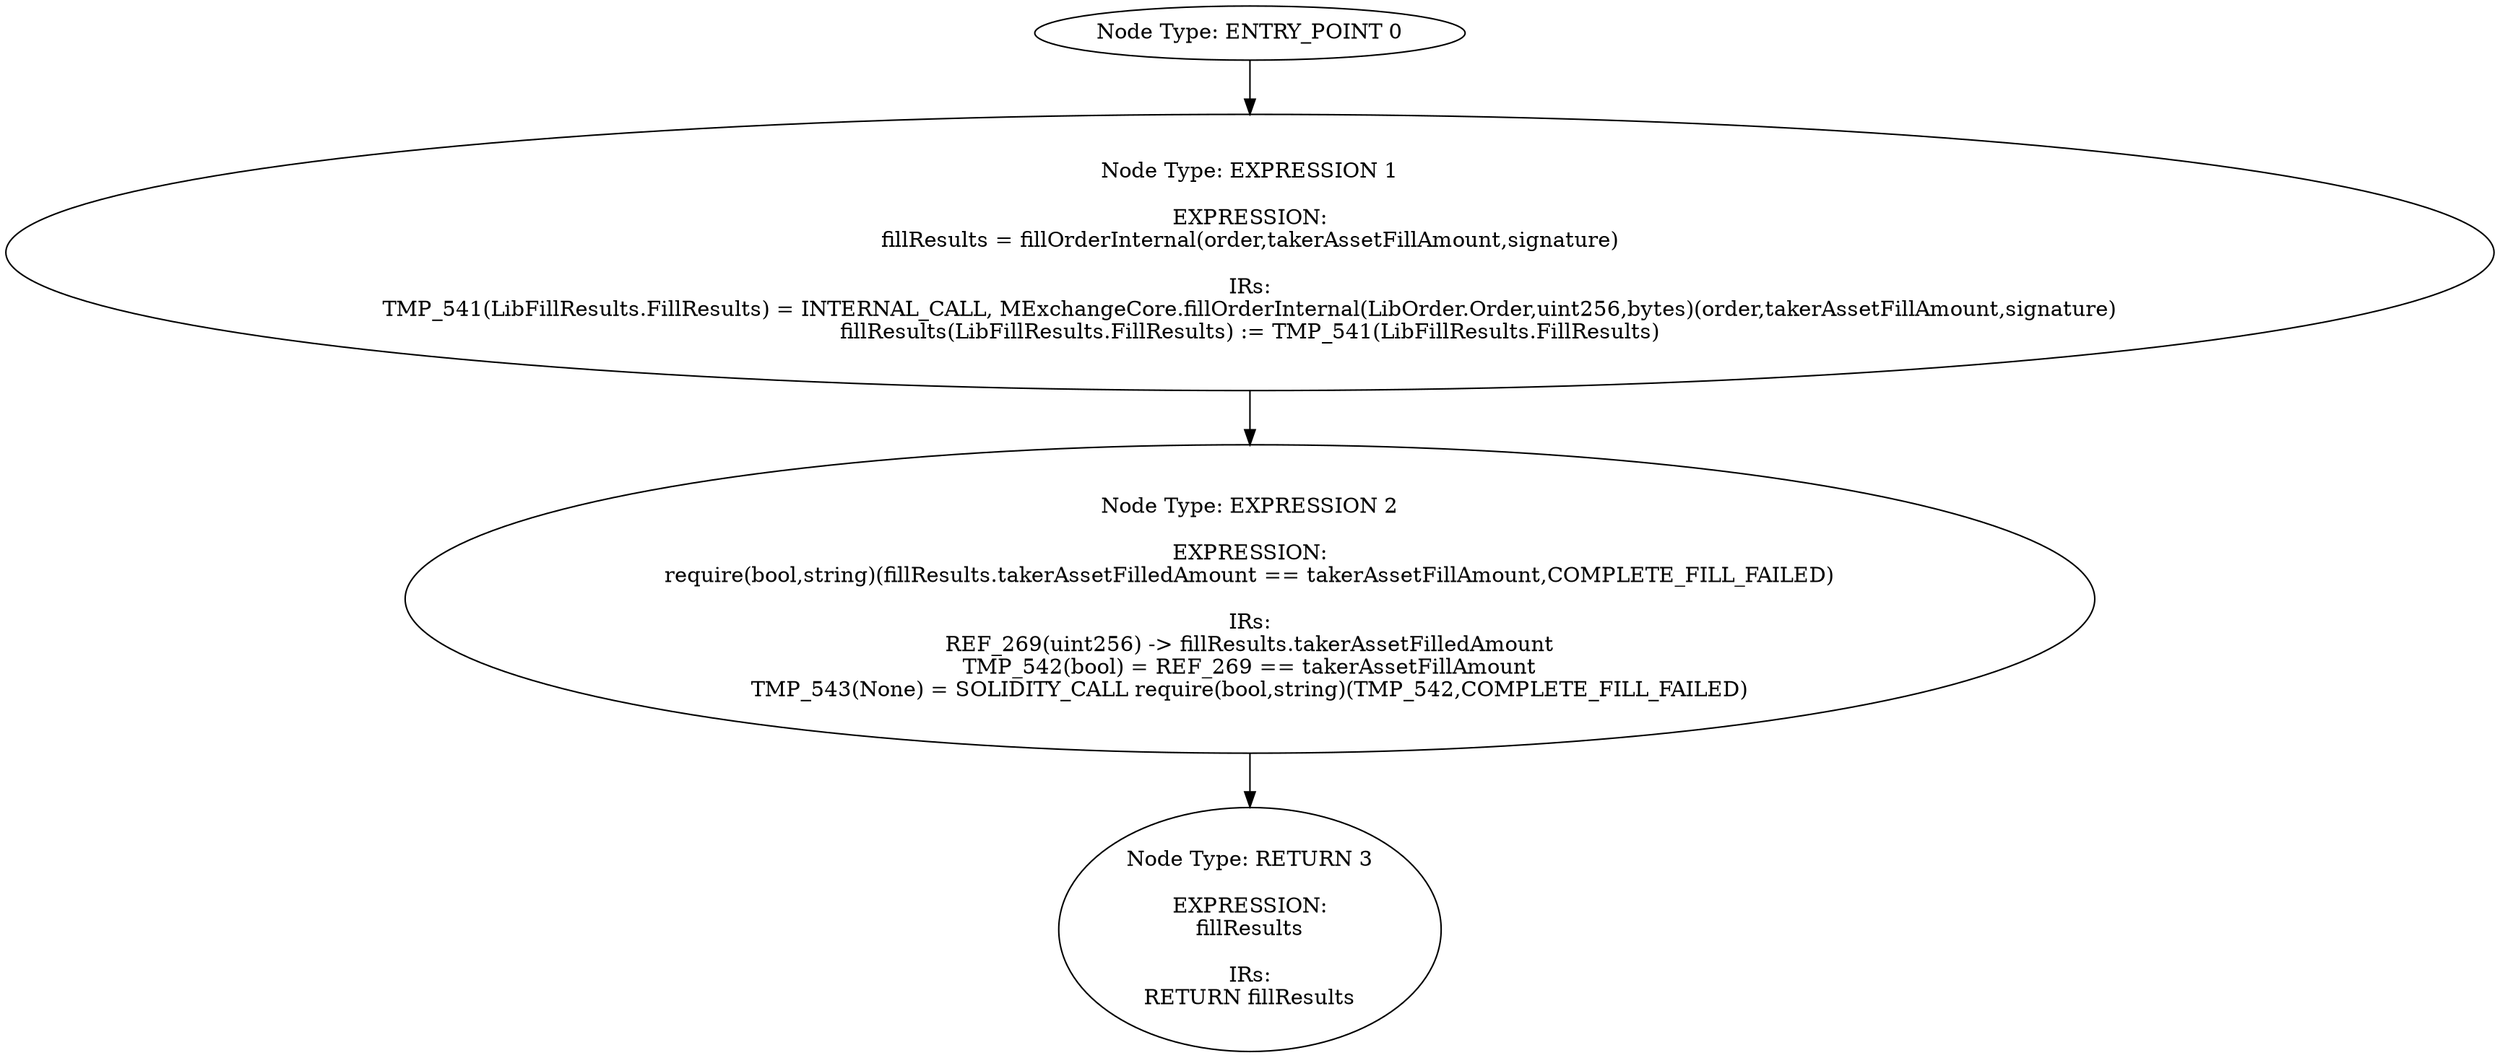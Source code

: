 digraph{
0[label="Node Type: ENTRY_POINT 0
"];
0->1;
1[label="Node Type: EXPRESSION 1

EXPRESSION:
fillResults = fillOrderInternal(order,takerAssetFillAmount,signature)

IRs:
TMP_541(LibFillResults.FillResults) = INTERNAL_CALL, MExchangeCore.fillOrderInternal(LibOrder.Order,uint256,bytes)(order,takerAssetFillAmount,signature)
fillResults(LibFillResults.FillResults) := TMP_541(LibFillResults.FillResults)"];
1->2;
2[label="Node Type: EXPRESSION 2

EXPRESSION:
require(bool,string)(fillResults.takerAssetFilledAmount == takerAssetFillAmount,COMPLETE_FILL_FAILED)

IRs:
REF_269(uint256) -> fillResults.takerAssetFilledAmount
TMP_542(bool) = REF_269 == takerAssetFillAmount
TMP_543(None) = SOLIDITY_CALL require(bool,string)(TMP_542,COMPLETE_FILL_FAILED)"];
2->3;
3[label="Node Type: RETURN 3

EXPRESSION:
fillResults

IRs:
RETURN fillResults"];
}
